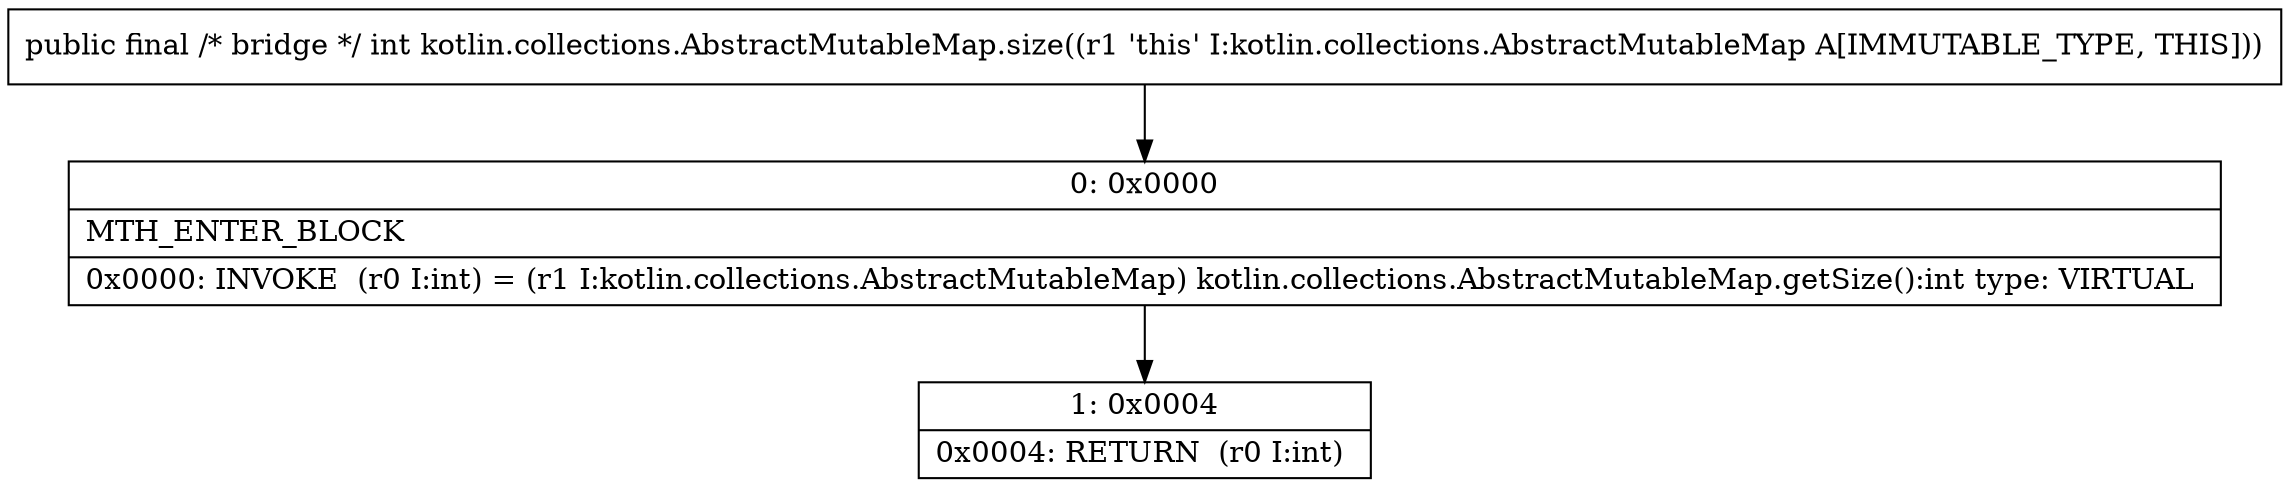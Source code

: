 digraph "CFG forkotlin.collections.AbstractMutableMap.size()I" {
Node_0 [shape=record,label="{0\:\ 0x0000|MTH_ENTER_BLOCK\l|0x0000: INVOKE  (r0 I:int) = (r1 I:kotlin.collections.AbstractMutableMap) kotlin.collections.AbstractMutableMap.getSize():int type: VIRTUAL \l}"];
Node_1 [shape=record,label="{1\:\ 0x0004|0x0004: RETURN  (r0 I:int) \l}"];
MethodNode[shape=record,label="{public final \/* bridge *\/ int kotlin.collections.AbstractMutableMap.size((r1 'this' I:kotlin.collections.AbstractMutableMap A[IMMUTABLE_TYPE, THIS])) }"];
MethodNode -> Node_0;
Node_0 -> Node_1;
}

